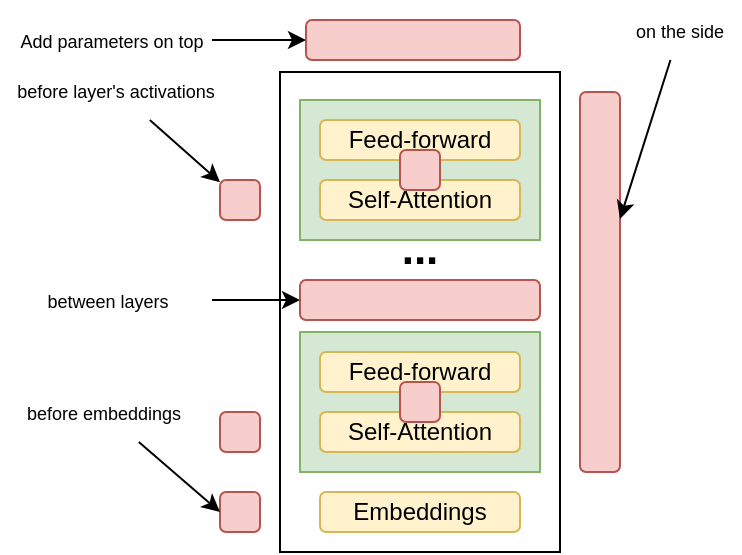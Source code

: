 <mxfile version="20.3.0" type="device"><diagram id="3DAkktrILAKU8hiJsMl0" name="Page-1"><mxGraphModel dx="548" dy="399" grid="1" gridSize="10" guides="1" tooltips="1" connect="1" arrows="1" fold="1" page="1" pageScale="1" pageWidth="1169" pageHeight="1654" math="0" shadow="0"><root><mxCell id="0"/><mxCell id="1" parent="0"/><mxCell id="u2qOQk3nPeqRPwDVNqhF-8" value="" style="rounded=0;whiteSpace=wrap;html=1;" parent="1" vertex="1"><mxGeometry x="500" y="200" width="140" height="240" as="geometry"/></mxCell><mxCell id="u2qOQk3nPeqRPwDVNqhF-4" value="" style="rounded=0;whiteSpace=wrap;html=1;fillColor=#d5e8d4;strokeColor=#82b366;" parent="1" vertex="1"><mxGeometry x="510" y="330" width="120" height="70" as="geometry"/></mxCell><mxCell id="u2qOQk3nPeqRPwDVNqhF-1" value="Self-Attention" style="rounded=1;whiteSpace=wrap;html=1;fillColor=#fff2cc;strokeColor=#d6b656;" parent="1" vertex="1"><mxGeometry x="520" y="370" width="100" height="20" as="geometry"/></mxCell><mxCell id="u2qOQk3nPeqRPwDVNqhF-2" value="Feed-forward" style="rounded=1;whiteSpace=wrap;html=1;fillColor=#fff2cc;strokeColor=#d6b656;" parent="1" vertex="1"><mxGeometry x="520" y="340" width="100" height="20" as="geometry"/></mxCell><mxCell id="u2qOQk3nPeqRPwDVNqhF-3" value="Embeddings" style="rounded=1;whiteSpace=wrap;html=1;fillColor=#fff2cc;strokeColor=#d6b656;" parent="1" vertex="1"><mxGeometry x="520" y="410" width="100" height="20" as="geometry"/></mxCell><mxCell id="u2qOQk3nPeqRPwDVNqhF-5" value="" style="rounded=0;whiteSpace=wrap;html=1;fillColor=#d5e8d4;strokeColor=#82b366;" parent="1" vertex="1"><mxGeometry x="510" y="214" width="120" height="70" as="geometry"/></mxCell><mxCell id="u2qOQk3nPeqRPwDVNqhF-6" value="Self-Attention" style="rounded=1;whiteSpace=wrap;html=1;fillColor=#fff2cc;strokeColor=#d6b656;" parent="1" vertex="1"><mxGeometry x="520" y="254" width="100" height="20" as="geometry"/></mxCell><mxCell id="u2qOQk3nPeqRPwDVNqhF-7" value="Feed-forward" style="rounded=1;whiteSpace=wrap;html=1;fillColor=#fff2cc;strokeColor=#d6b656;" parent="1" vertex="1"><mxGeometry x="520" y="224" width="100" height="20" as="geometry"/></mxCell><mxCell id="u2qOQk3nPeqRPwDVNqhF-9" value="&lt;b&gt;&lt;font style=&quot;font-size: 22px;&quot;&gt;...&lt;/font&gt;&lt;/b&gt;" style="text;html=1;strokeColor=none;fillColor=none;align=center;verticalAlign=middle;whiteSpace=wrap;rounded=0;" parent="1" vertex="1"><mxGeometry x="540" y="274" width="60" height="30" as="geometry"/></mxCell><mxCell id="u2qOQk3nPeqRPwDVNqhF-10" value="" style="rounded=1;whiteSpace=wrap;html=1;fontSize=22;fillColor=#f8cecc;strokeColor=#b85450;" parent="1" vertex="1"><mxGeometry x="560" y="239" width="20" height="20" as="geometry"/></mxCell><mxCell id="u2qOQk3nPeqRPwDVNqhF-11" value="" style="rounded=1;whiteSpace=wrap;html=1;fontSize=22;fillColor=#f8cecc;strokeColor=#b85450;" parent="1" vertex="1"><mxGeometry x="513" y="174" width="107" height="20" as="geometry"/></mxCell><mxCell id="u2qOQk3nPeqRPwDVNqhF-12" value="" style="rounded=1;whiteSpace=wrap;html=1;fontSize=22;fillColor=#f8cecc;strokeColor=#b85450;" parent="1" vertex="1"><mxGeometry x="650" y="210" width="20" height="190" as="geometry"/></mxCell><mxCell id="u2qOQk3nPeqRPwDVNqhF-13" value="" style="rounded=1;whiteSpace=wrap;html=1;fontSize=22;fillColor=#f8cecc;strokeColor=#b85450;" parent="1" vertex="1"><mxGeometry x="470" y="410" width="20" height="20" as="geometry"/></mxCell><mxCell id="u2qOQk3nPeqRPwDVNqhF-14" value="" style="rounded=1;whiteSpace=wrap;html=1;fontSize=22;fillColor=#f8cecc;strokeColor=#b85450;" parent="1" vertex="1"><mxGeometry x="510" y="304" width="120" height="20" as="geometry"/></mxCell><mxCell id="u2qOQk3nPeqRPwDVNqhF-15" value="" style="rounded=1;whiteSpace=wrap;html=1;fontSize=22;fillColor=#f8cecc;strokeColor=#b85450;" parent="1" vertex="1"><mxGeometry x="470" y="370" width="20" height="20" as="geometry"/></mxCell><mxCell id="u2qOQk3nPeqRPwDVNqhF-18" value="" style="rounded=1;whiteSpace=wrap;html=1;fontSize=22;fillColor=#f8cecc;strokeColor=#b85450;" parent="1" vertex="1"><mxGeometry x="470" y="254" width="20" height="20" as="geometry"/></mxCell><mxCell id="u2qOQk3nPeqRPwDVNqhF-19" value="" style="rounded=1;whiteSpace=wrap;html=1;fontSize=22;fillColor=#f8cecc;strokeColor=#b85450;" parent="1" vertex="1"><mxGeometry x="560" y="355" width="20" height="20" as="geometry"/></mxCell><mxCell id="ntF1GTbgh6YJkAGIFv3f-2" value="" style="edgeStyle=orthogonalEdgeStyle;rounded=0;orthogonalLoop=1;jettySize=auto;html=1;fontSize=9;" edge="1" parent="1" source="ntF1GTbgh6YJkAGIFv3f-1" target="u2qOQk3nPeqRPwDVNqhF-11"><mxGeometry relative="1" as="geometry"/></mxCell><mxCell id="ntF1GTbgh6YJkAGIFv3f-1" value="&lt;font style=&quot;font-size: 9px;&quot;&gt;Add parameters on top&lt;/font&gt;" style="text;html=1;strokeColor=none;fillColor=none;align=center;verticalAlign=middle;whiteSpace=wrap;rounded=0;" vertex="1" parent="1"><mxGeometry x="366" y="169" width="100" height="30" as="geometry"/></mxCell><mxCell id="ntF1GTbgh6YJkAGIFv3f-3" value="&lt;font style=&quot;font-size: 9px;&quot;&gt;before layer's activations&lt;/font&gt;" style="text;html=1;strokeColor=none;fillColor=none;align=center;verticalAlign=middle;whiteSpace=wrap;rounded=0;" vertex="1" parent="1"><mxGeometry x="366" y="194" width="104" height="30" as="geometry"/></mxCell><mxCell id="ntF1GTbgh6YJkAGIFv3f-4" value="" style="endArrow=classic;html=1;rounded=0;fontSize=9;" edge="1" parent="1" source="ntF1GTbgh6YJkAGIFv3f-3" target="u2qOQk3nPeqRPwDVNqhF-18"><mxGeometry width="50" height="50" relative="1" as="geometry"><mxPoint x="560" y="310" as="sourcePoint"/><mxPoint x="610" y="260" as="targetPoint"/></mxGeometry></mxCell><mxCell id="ntF1GTbgh6YJkAGIFv3f-5" value="&lt;font style=&quot;font-size: 9px;&quot;&gt;before embeddings&lt;/font&gt;" style="text;html=1;strokeColor=none;fillColor=none;align=center;verticalAlign=middle;whiteSpace=wrap;rounded=0;" vertex="1" parent="1"><mxGeometry x="360" y="355" width="104" height="30" as="geometry"/></mxCell><mxCell id="ntF1GTbgh6YJkAGIFv3f-7" value="" style="endArrow=classic;html=1;rounded=0;fontSize=9;entryX=0;entryY=0.5;entryDx=0;entryDy=0;" edge="1" parent="1" source="ntF1GTbgh6YJkAGIFv3f-5" target="u2qOQk3nPeqRPwDVNqhF-13"><mxGeometry width="50" height="50" relative="1" as="geometry"><mxPoint x="399.999" y="378.87" as="sourcePoint"/><mxPoint x="435.09" y="409.999" as="targetPoint"/></mxGeometry></mxCell><mxCell id="ntF1GTbgh6YJkAGIFv3f-9" value="" style="edgeStyle=orthogonalEdgeStyle;rounded=0;orthogonalLoop=1;jettySize=auto;html=1;fontSize=9;" edge="1" parent="1" source="ntF1GTbgh6YJkAGIFv3f-8" target="u2qOQk3nPeqRPwDVNqhF-14"><mxGeometry relative="1" as="geometry"/></mxCell><mxCell id="ntF1GTbgh6YJkAGIFv3f-8" value="&lt;font style=&quot;font-size: 9px;&quot;&gt;between layers&lt;/font&gt;" style="text;html=1;strokeColor=none;fillColor=none;align=center;verticalAlign=middle;whiteSpace=wrap;rounded=0;" vertex="1" parent="1"><mxGeometry x="362" y="299" width="104" height="30" as="geometry"/></mxCell><mxCell id="ntF1GTbgh6YJkAGIFv3f-10" value="&lt;font style=&quot;font-size: 9px;&quot;&gt;on the side&lt;/font&gt;" style="text;html=1;strokeColor=none;fillColor=none;align=center;verticalAlign=middle;whiteSpace=wrap;rounded=0;" vertex="1" parent="1"><mxGeometry x="670" y="164" width="60" height="30" as="geometry"/></mxCell><mxCell id="ntF1GTbgh6YJkAGIFv3f-11" value="" style="endArrow=classic;html=1;rounded=0;fontSize=9;" edge="1" parent="1" source="ntF1GTbgh6YJkAGIFv3f-10" target="u2qOQk3nPeqRPwDVNqhF-12"><mxGeometry width="50" height="50" relative="1" as="geometry"><mxPoint x="690" y="310" as="sourcePoint"/><mxPoint x="740" y="260" as="targetPoint"/></mxGeometry></mxCell></root></mxGraphModel></diagram></mxfile>